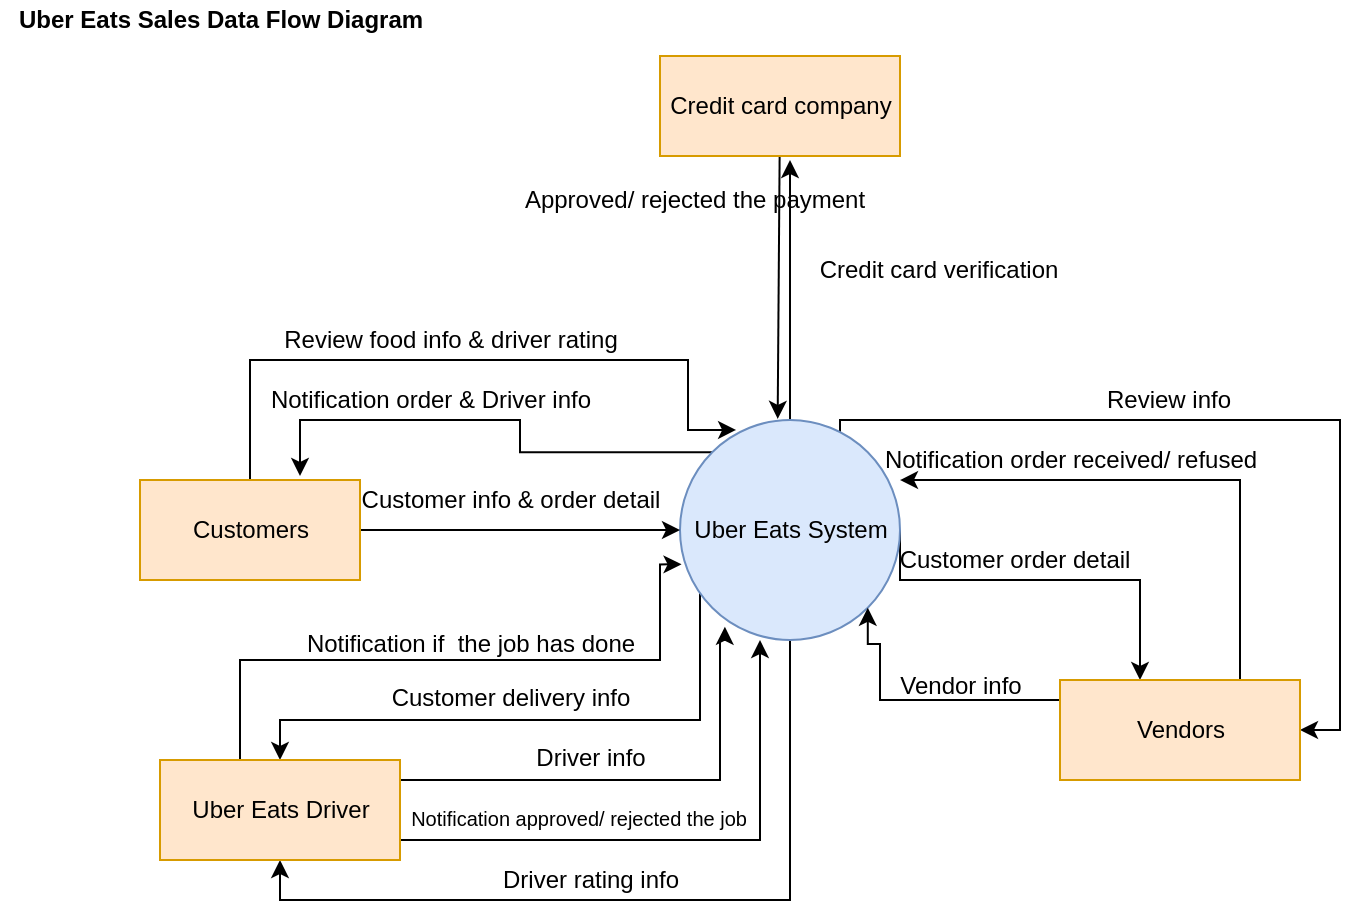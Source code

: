 <mxfile version="15.1.4" type="github">
  <diagram id="C5RBs43oDa-KdzZeNtuy" name="Page-1">
    <mxGraphModel dx="1038" dy="579" grid="1" gridSize="10" guides="1" tooltips="1" connect="1" arrows="1" fold="1" page="1" pageScale="1" pageWidth="827" pageHeight="1169" math="0" shadow="0">
      <root>
        <mxCell id="WIyWlLk6GJQsqaUBKTNV-0" />
        <mxCell id="WIyWlLk6GJQsqaUBKTNV-1" parent="WIyWlLk6GJQsqaUBKTNV-0" />
        <mxCell id="gkniWZU0ASPZOZaydVOB-13" style="edgeStyle=orthogonalEdgeStyle;rounded=0;orthogonalLoop=1;jettySize=auto;html=1;exitX=1;exitY=0.5;exitDx=0;exitDy=0;" edge="1" parent="WIyWlLk6GJQsqaUBKTNV-1" source="gkniWZU0ASPZOZaydVOB-0" target="gkniWZU0ASPZOZaydVOB-3">
          <mxGeometry relative="1" as="geometry">
            <Array as="points">
              <mxPoint x="460" y="310" />
              <mxPoint x="580" y="310" />
            </Array>
          </mxGeometry>
        </mxCell>
        <mxCell id="gkniWZU0ASPZOZaydVOB-20" style="edgeStyle=orthogonalEdgeStyle;rounded=0;orthogonalLoop=1;jettySize=auto;html=1;entryX=0.5;entryY=0;entryDx=0;entryDy=0;" edge="1" parent="WIyWlLk6GJQsqaUBKTNV-1" source="gkniWZU0ASPZOZaydVOB-0" target="gkniWZU0ASPZOZaydVOB-4">
          <mxGeometry relative="1" as="geometry">
            <Array as="points">
              <mxPoint x="360" y="380" />
              <mxPoint x="150" y="380" />
            </Array>
          </mxGeometry>
        </mxCell>
        <mxCell id="gkniWZU0ASPZOZaydVOB-22" style="edgeStyle=none;rounded=0;orthogonalLoop=1;jettySize=auto;html=1;" edge="1" parent="WIyWlLk6GJQsqaUBKTNV-1" source="gkniWZU0ASPZOZaydVOB-0">
          <mxGeometry relative="1" as="geometry">
            <mxPoint x="405" y="100" as="targetPoint" />
          </mxGeometry>
        </mxCell>
        <mxCell id="gkniWZU0ASPZOZaydVOB-31" style="edgeStyle=orthogonalEdgeStyle;rounded=0;orthogonalLoop=1;jettySize=auto;html=1;exitX=0;exitY=0;exitDx=0;exitDy=0;" edge="1" parent="WIyWlLk6GJQsqaUBKTNV-1" source="gkniWZU0ASPZOZaydVOB-0">
          <mxGeometry relative="1" as="geometry">
            <mxPoint x="160" y="258" as="targetPoint" />
            <Array as="points">
              <mxPoint x="270" y="246" />
              <mxPoint x="270" y="230" />
              <mxPoint x="160" y="230" />
              <mxPoint x="160" y="258" />
            </Array>
          </mxGeometry>
        </mxCell>
        <mxCell id="gkniWZU0ASPZOZaydVOB-42" style="edgeStyle=orthogonalEdgeStyle;rounded=0;orthogonalLoop=1;jettySize=auto;html=1;exitX=1;exitY=0;exitDx=0;exitDy=0;entryX=1;entryY=0.5;entryDx=0;entryDy=0;" edge="1" parent="WIyWlLk6GJQsqaUBKTNV-1" source="gkniWZU0ASPZOZaydVOB-0" target="gkniWZU0ASPZOZaydVOB-3">
          <mxGeometry relative="1" as="geometry">
            <Array as="points">
              <mxPoint x="430" y="246" />
              <mxPoint x="430" y="230" />
              <mxPoint x="680" y="230" />
              <mxPoint x="680" y="385" />
            </Array>
          </mxGeometry>
        </mxCell>
        <mxCell id="gkniWZU0ASPZOZaydVOB-44" style="edgeStyle=orthogonalEdgeStyle;rounded=0;orthogonalLoop=1;jettySize=auto;html=1;entryX=0.5;entryY=1;entryDx=0;entryDy=0;" edge="1" parent="WIyWlLk6GJQsqaUBKTNV-1" source="gkniWZU0ASPZOZaydVOB-0" target="gkniWZU0ASPZOZaydVOB-4">
          <mxGeometry relative="1" as="geometry">
            <Array as="points">
              <mxPoint x="405" y="470" />
              <mxPoint x="150" y="470" />
            </Array>
          </mxGeometry>
        </mxCell>
        <mxCell id="gkniWZU0ASPZOZaydVOB-0" value="Uber Eats System" style="shape=ellipse;html=1;dashed=0;whitespace=wrap;perimeter=ellipsePerimeter;fillColor=#dae8fc;strokeColor=#6c8ebf;" vertex="1" parent="WIyWlLk6GJQsqaUBKTNV-1">
          <mxGeometry x="350" y="230" width="110" height="110" as="geometry" />
        </mxCell>
        <mxCell id="gkniWZU0ASPZOZaydVOB-9" value="" style="edgeStyle=orthogonalEdgeStyle;rounded=0;orthogonalLoop=1;jettySize=auto;html=1;entryX=0;entryY=0.5;entryDx=0;entryDy=0;entryPerimeter=0;" edge="1" parent="WIyWlLk6GJQsqaUBKTNV-1" source="gkniWZU0ASPZOZaydVOB-1" target="gkniWZU0ASPZOZaydVOB-0">
          <mxGeometry relative="1" as="geometry">
            <mxPoint x="310" y="285" as="targetPoint" />
          </mxGeometry>
        </mxCell>
        <mxCell id="gkniWZU0ASPZOZaydVOB-40" style="edgeStyle=orthogonalEdgeStyle;rounded=0;orthogonalLoop=1;jettySize=auto;html=1;entryX=0.255;entryY=0.045;entryDx=0;entryDy=0;entryPerimeter=0;" edge="1" parent="WIyWlLk6GJQsqaUBKTNV-1" source="gkniWZU0ASPZOZaydVOB-1" target="gkniWZU0ASPZOZaydVOB-0">
          <mxGeometry relative="1" as="geometry">
            <mxPoint x="354" y="220" as="targetPoint" />
            <Array as="points">
              <mxPoint x="135" y="200" />
              <mxPoint x="354" y="200" />
              <mxPoint x="354" y="235" />
            </Array>
          </mxGeometry>
        </mxCell>
        <mxCell id="gkniWZU0ASPZOZaydVOB-1" value="Customers" style="html=1;dashed=0;whitespace=wrap;fillColor=#ffe6cc;strokeColor=#d79b00;" vertex="1" parent="WIyWlLk6GJQsqaUBKTNV-1">
          <mxGeometry x="80" y="260" width="110" height="50" as="geometry" />
        </mxCell>
        <mxCell id="gkniWZU0ASPZOZaydVOB-34" style="edgeStyle=none;rounded=0;orthogonalLoop=1;jettySize=auto;html=1;entryX=0.444;entryY=-0.005;entryDx=0;entryDy=0;entryPerimeter=0;" edge="1" parent="WIyWlLk6GJQsqaUBKTNV-1" source="gkniWZU0ASPZOZaydVOB-2" target="gkniWZU0ASPZOZaydVOB-0">
          <mxGeometry relative="1" as="geometry" />
        </mxCell>
        <mxCell id="gkniWZU0ASPZOZaydVOB-2" value="Credit card company" style="html=1;dashed=0;whitespace=wrap;fillColor=#ffe6cc;strokeColor=#d79b00;" vertex="1" parent="WIyWlLk6GJQsqaUBKTNV-1">
          <mxGeometry x="340" y="48" width="120" height="50" as="geometry" />
        </mxCell>
        <mxCell id="gkniWZU0ASPZOZaydVOB-15" style="edgeStyle=orthogonalEdgeStyle;rounded=0;orthogonalLoop=1;jettySize=auto;html=1;exitX=0;exitY=0.5;exitDx=0;exitDy=0;entryX=1;entryY=1;entryDx=0;entryDy=0;" edge="1" parent="WIyWlLk6GJQsqaUBKTNV-1" source="gkniWZU0ASPZOZaydVOB-3" target="gkniWZU0ASPZOZaydVOB-0">
          <mxGeometry relative="1" as="geometry">
            <mxPoint x="440" y="342" as="targetPoint" />
            <Array as="points">
              <mxPoint x="540" y="370" />
              <mxPoint x="450" y="370" />
              <mxPoint x="450" y="342" />
              <mxPoint x="444" y="342" />
            </Array>
          </mxGeometry>
        </mxCell>
        <mxCell id="gkniWZU0ASPZOZaydVOB-18" style="edgeStyle=orthogonalEdgeStyle;rounded=0;orthogonalLoop=1;jettySize=auto;html=1;exitX=0.75;exitY=0;exitDx=0;exitDy=0;entryX=1;entryY=0.273;entryDx=0;entryDy=0;entryPerimeter=0;" edge="1" parent="WIyWlLk6GJQsqaUBKTNV-1" source="gkniWZU0ASPZOZaydVOB-3" target="gkniWZU0ASPZOZaydVOB-0">
          <mxGeometry relative="1" as="geometry" />
        </mxCell>
        <mxCell id="gkniWZU0ASPZOZaydVOB-3" value="Vendors" style="html=1;dashed=0;whitespace=wrap;fillColor=#ffe6cc;strokeColor=#d79b00;" vertex="1" parent="WIyWlLk6GJQsqaUBKTNV-1">
          <mxGeometry x="540" y="360" width="120" height="50" as="geometry" />
        </mxCell>
        <mxCell id="gkniWZU0ASPZOZaydVOB-25" style="edgeStyle=orthogonalEdgeStyle;rounded=0;orthogonalLoop=1;jettySize=auto;html=1;entryX=0.204;entryY=0.94;entryDx=0;entryDy=0;entryPerimeter=0;" edge="1" parent="WIyWlLk6GJQsqaUBKTNV-1" source="gkniWZU0ASPZOZaydVOB-4" target="gkniWZU0ASPZOZaydVOB-0">
          <mxGeometry relative="1" as="geometry">
            <mxPoint x="380" y="340" as="targetPoint" />
            <Array as="points">
              <mxPoint x="370" y="410" />
              <mxPoint x="370" y="340" />
              <mxPoint x="372" y="340" />
            </Array>
          </mxGeometry>
        </mxCell>
        <mxCell id="gkniWZU0ASPZOZaydVOB-29" style="edgeStyle=orthogonalEdgeStyle;rounded=0;orthogonalLoop=1;jettySize=auto;html=1;" edge="1" parent="WIyWlLk6GJQsqaUBKTNV-1" source="gkniWZU0ASPZOZaydVOB-4">
          <mxGeometry relative="1" as="geometry">
            <mxPoint x="390" y="340" as="targetPoint" />
            <Array as="points">
              <mxPoint x="390" y="440" />
            </Array>
          </mxGeometry>
        </mxCell>
        <mxCell id="gkniWZU0ASPZOZaydVOB-38" style="edgeStyle=orthogonalEdgeStyle;rounded=0;orthogonalLoop=1;jettySize=auto;html=1;entryX=0.007;entryY=0.656;entryDx=0;entryDy=0;entryPerimeter=0;" edge="1" parent="WIyWlLk6GJQsqaUBKTNV-1" source="gkniWZU0ASPZOZaydVOB-4" target="gkniWZU0ASPZOZaydVOB-0">
          <mxGeometry relative="1" as="geometry">
            <mxPoint x="340" y="310" as="targetPoint" />
            <Array as="points">
              <mxPoint x="130" y="350" />
              <mxPoint x="340" y="350" />
              <mxPoint x="340" y="302" />
            </Array>
          </mxGeometry>
        </mxCell>
        <mxCell id="gkniWZU0ASPZOZaydVOB-4" value="Uber Eats Driver" style="html=1;dashed=0;whitespace=wrap;fillColor=#ffe6cc;strokeColor=#d79b00;" vertex="1" parent="WIyWlLk6GJQsqaUBKTNV-1">
          <mxGeometry x="90" y="400" width="120" height="50" as="geometry" />
        </mxCell>
        <mxCell id="gkniWZU0ASPZOZaydVOB-11" value="Customer info &amp;amp; order detail" style="text;html=1;resizable=0;autosize=1;align=center;verticalAlign=middle;points=[];fillColor=none;strokeColor=none;rounded=0;" vertex="1" parent="WIyWlLk6GJQsqaUBKTNV-1">
          <mxGeometry x="180" y="260" width="170" height="20" as="geometry" />
        </mxCell>
        <mxCell id="gkniWZU0ASPZOZaydVOB-14" value="Customer order detail" style="text;html=1;resizable=0;autosize=1;align=center;verticalAlign=middle;points=[];fillColor=none;strokeColor=none;rounded=0;" vertex="1" parent="WIyWlLk6GJQsqaUBKTNV-1">
          <mxGeometry x="452" y="290" width="130" height="20" as="geometry" />
        </mxCell>
        <mxCell id="gkniWZU0ASPZOZaydVOB-16" value="Vendor info" style="text;html=1;resizable=0;autosize=1;align=center;verticalAlign=middle;points=[];fillColor=none;strokeColor=none;rounded=0;" vertex="1" parent="WIyWlLk6GJQsqaUBKTNV-1">
          <mxGeometry x="450" y="353" width="80" height="20" as="geometry" />
        </mxCell>
        <mxCell id="gkniWZU0ASPZOZaydVOB-19" value="Notification order received/ refused" style="text;html=1;resizable=0;autosize=1;align=center;verticalAlign=middle;points=[];fillColor=none;strokeColor=none;rounded=0;" vertex="1" parent="WIyWlLk6GJQsqaUBKTNV-1">
          <mxGeometry x="445" y="240" width="200" height="20" as="geometry" />
        </mxCell>
        <mxCell id="gkniWZU0ASPZOZaydVOB-21" value="Customer delivery info" style="text;html=1;resizable=0;autosize=1;align=center;verticalAlign=middle;points=[];fillColor=none;strokeColor=none;rounded=0;" vertex="1" parent="WIyWlLk6GJQsqaUBKTNV-1">
          <mxGeometry x="200" y="359" width="130" height="20" as="geometry" />
        </mxCell>
        <mxCell id="gkniWZU0ASPZOZaydVOB-23" value="Credit card verification" style="text;html=1;resizable=0;autosize=1;align=center;verticalAlign=middle;points=[];fillColor=none;strokeColor=none;rounded=0;" vertex="1" parent="WIyWlLk6GJQsqaUBKTNV-1">
          <mxGeometry x="414" y="145" width="130" height="20" as="geometry" />
        </mxCell>
        <mxCell id="gkniWZU0ASPZOZaydVOB-26" value="Driver info" style="text;html=1;resizable=0;autosize=1;align=center;verticalAlign=middle;points=[];fillColor=none;strokeColor=none;rounded=0;" vertex="1" parent="WIyWlLk6GJQsqaUBKTNV-1">
          <mxGeometry x="270" y="389" width="70" height="20" as="geometry" />
        </mxCell>
        <mxCell id="gkniWZU0ASPZOZaydVOB-30" value="&lt;font style=&quot;font-size: 10px&quot;&gt;Notification approved/ rejected the job&lt;/font&gt;" style="text;html=1;resizable=0;autosize=1;align=center;verticalAlign=middle;points=[];fillColor=none;strokeColor=none;rounded=0;" vertex="1" parent="WIyWlLk6GJQsqaUBKTNV-1">
          <mxGeometry x="209" y="419" width="180" height="20" as="geometry" />
        </mxCell>
        <mxCell id="gkniWZU0ASPZOZaydVOB-32" value="Notification order &amp;amp; Driver info" style="text;html=1;resizable=0;autosize=1;align=center;verticalAlign=middle;points=[];fillColor=none;strokeColor=none;rounded=0;" vertex="1" parent="WIyWlLk6GJQsqaUBKTNV-1">
          <mxGeometry x="135" y="210" width="180" height="20" as="geometry" />
        </mxCell>
        <mxCell id="gkniWZU0ASPZOZaydVOB-35" value="Approved/ rejected the payment" style="text;html=1;resizable=0;autosize=1;align=center;verticalAlign=middle;points=[];fillColor=none;strokeColor=none;rounded=0;" vertex="1" parent="WIyWlLk6GJQsqaUBKTNV-1">
          <mxGeometry x="262" y="110" width="190" height="20" as="geometry" />
        </mxCell>
        <mxCell id="gkniWZU0ASPZOZaydVOB-39" value="Notification if&amp;nbsp; the job has done" style="text;html=1;resizable=0;autosize=1;align=center;verticalAlign=middle;points=[];fillColor=none;strokeColor=none;rounded=0;" vertex="1" parent="WIyWlLk6GJQsqaUBKTNV-1">
          <mxGeometry x="155" y="332" width="180" height="20" as="geometry" />
        </mxCell>
        <mxCell id="gkniWZU0ASPZOZaydVOB-41" value="Review food info &amp;amp; driver rating" style="text;html=1;resizable=0;autosize=1;align=center;verticalAlign=middle;points=[];fillColor=none;strokeColor=none;rounded=0;" vertex="1" parent="WIyWlLk6GJQsqaUBKTNV-1">
          <mxGeometry x="145" y="180" width="180" height="20" as="geometry" />
        </mxCell>
        <mxCell id="gkniWZU0ASPZOZaydVOB-43" value="Review info" style="text;html=1;resizable=0;autosize=1;align=center;verticalAlign=middle;points=[];fillColor=none;strokeColor=none;rounded=0;" vertex="1" parent="WIyWlLk6GJQsqaUBKTNV-1">
          <mxGeometry x="554" y="210" width="80" height="20" as="geometry" />
        </mxCell>
        <mxCell id="gkniWZU0ASPZOZaydVOB-45" value="Driver rating info" style="text;html=1;resizable=0;autosize=1;align=center;verticalAlign=middle;points=[];fillColor=none;strokeColor=none;rounded=0;" vertex="1" parent="WIyWlLk6GJQsqaUBKTNV-1">
          <mxGeometry x="255" y="450" width="100" height="20" as="geometry" />
        </mxCell>
        <mxCell id="gkniWZU0ASPZOZaydVOB-46" value="&lt;b&gt;Uber Eats Sales Data Flow Diagram&lt;/b&gt;" style="text;html=1;resizable=0;autosize=1;align=center;verticalAlign=middle;points=[];fillColor=none;strokeColor=none;rounded=0;" vertex="1" parent="WIyWlLk6GJQsqaUBKTNV-1">
          <mxGeometry x="10" y="20" width="220" height="20" as="geometry" />
        </mxCell>
      </root>
    </mxGraphModel>
  </diagram>
</mxfile>
